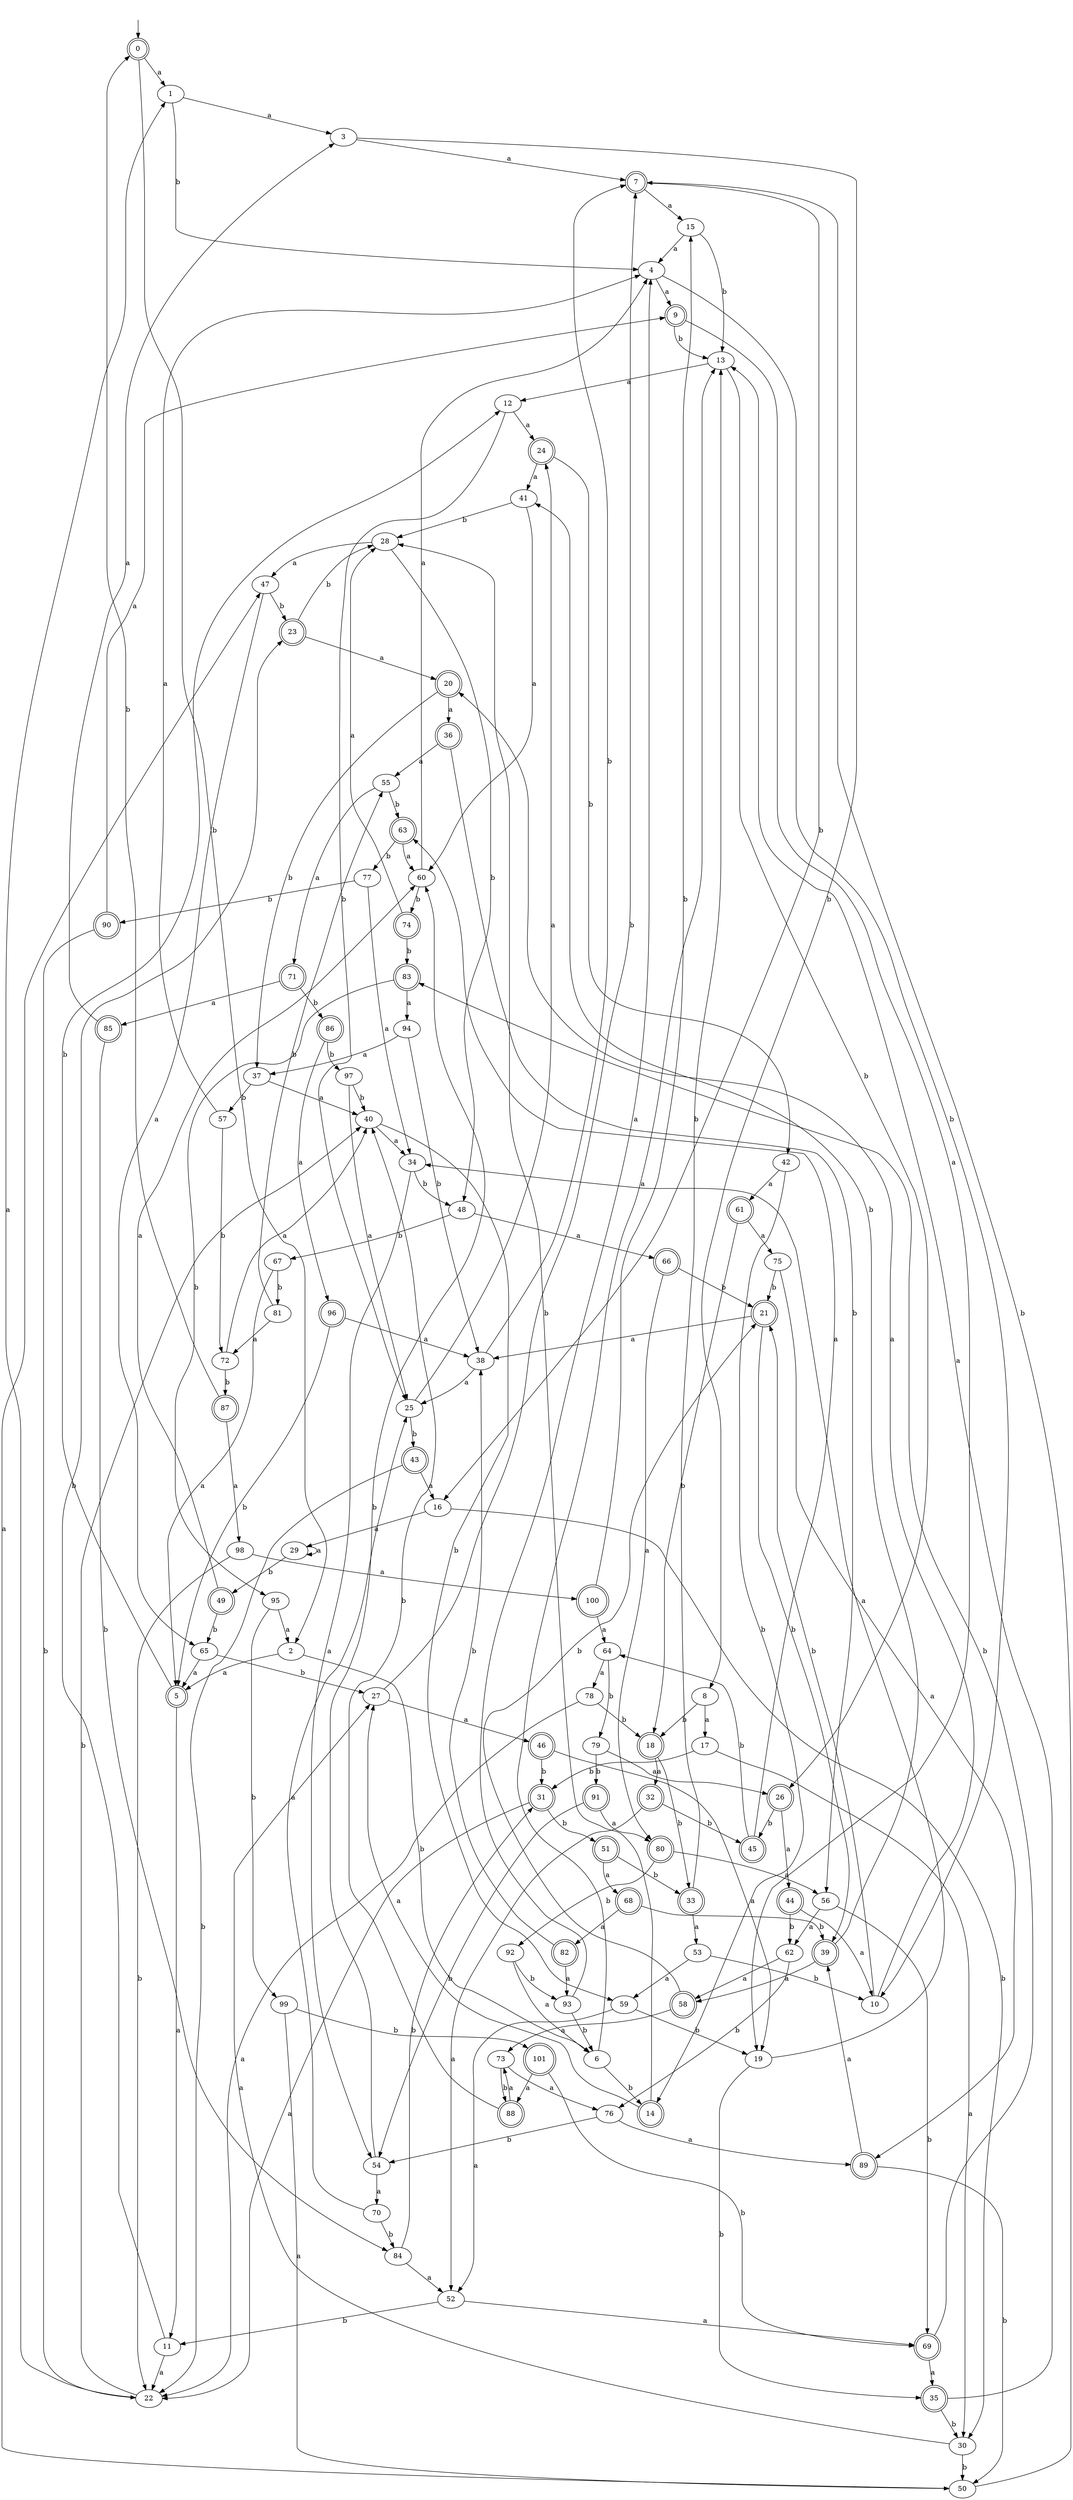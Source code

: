 digraph RandomDFA {
  __start0 [label="", shape=none];
  __start0 -> 0 [label=""];
  0 [shape=circle] [shape=doublecircle]
  0 -> 1 [label="a"]
  0 -> 2 [label="b"]
  1
  1 -> 3 [label="a"]
  1 -> 4 [label="b"]
  2
  2 -> 5 [label="a"]
  2 -> 6 [label="b"]
  3
  3 -> 7 [label="a"]
  3 -> 8 [label="b"]
  4
  4 -> 9 [label="a"]
  4 -> 10 [label="b"]
  5 [shape=doublecircle]
  5 -> 11 [label="a"]
  5 -> 12 [label="b"]
  6
  6 -> 13 [label="a"]
  6 -> 14 [label="b"]
  7 [shape=doublecircle]
  7 -> 15 [label="a"]
  7 -> 16 [label="b"]
  8
  8 -> 17 [label="a"]
  8 -> 18 [label="b"]
  9 [shape=doublecircle]
  9 -> 19 [label="a"]
  9 -> 13 [label="b"]
  10
  10 -> 20 [label="a"]
  10 -> 21 [label="b"]
  11
  11 -> 22 [label="a"]
  11 -> 23 [label="b"]
  12
  12 -> 24 [label="a"]
  12 -> 25 [label="b"]
  13
  13 -> 12 [label="a"]
  13 -> 26 [label="b"]
  14 [shape=doublecircle]
  14 -> 27 [label="a"]
  14 -> 28 [label="b"]
  15
  15 -> 4 [label="a"]
  15 -> 13 [label="b"]
  16
  16 -> 29 [label="a"]
  16 -> 30 [label="b"]
  17
  17 -> 30 [label="a"]
  17 -> 31 [label="b"]
  18 [shape=doublecircle]
  18 -> 32 [label="a"]
  18 -> 33 [label="b"]
  19
  19 -> 34 [label="a"]
  19 -> 35 [label="b"]
  20 [shape=doublecircle]
  20 -> 36 [label="a"]
  20 -> 37 [label="b"]
  21 [shape=doublecircle]
  21 -> 38 [label="a"]
  21 -> 39 [label="b"]
  22
  22 -> 1 [label="a"]
  22 -> 40 [label="b"]
  23 [shape=doublecircle]
  23 -> 20 [label="a"]
  23 -> 28 [label="b"]
  24 [shape=doublecircle]
  24 -> 41 [label="a"]
  24 -> 42 [label="b"]
  25
  25 -> 24 [label="a"]
  25 -> 43 [label="b"]
  26 [shape=doublecircle]
  26 -> 44 [label="a"]
  26 -> 45 [label="b"]
  27
  27 -> 46 [label="a"]
  27 -> 7 [label="b"]
  28
  28 -> 47 [label="a"]
  28 -> 48 [label="b"]
  29
  29 -> 29 [label="a"]
  29 -> 49 [label="b"]
  30
  30 -> 27 [label="a"]
  30 -> 50 [label="b"]
  31 [shape=doublecircle]
  31 -> 22 [label="a"]
  31 -> 51 [label="b"]
  32 [shape=doublecircle]
  32 -> 52 [label="a"]
  32 -> 45 [label="b"]
  33 [shape=doublecircle]
  33 -> 53 [label="a"]
  33 -> 13 [label="b"]
  34
  34 -> 54 [label="a"]
  34 -> 48 [label="b"]
  35 [shape=doublecircle]
  35 -> 13 [label="a"]
  35 -> 30 [label="b"]
  36 [shape=doublecircle]
  36 -> 55 [label="a"]
  36 -> 56 [label="b"]
  37
  37 -> 40 [label="a"]
  37 -> 57 [label="b"]
  38
  38 -> 25 [label="a"]
  38 -> 7 [label="b"]
  39 [shape=doublecircle]
  39 -> 58 [label="a"]
  39 -> 41 [label="b"]
  40
  40 -> 34 [label="a"]
  40 -> 59 [label="b"]
  41
  41 -> 60 [label="a"]
  41 -> 28 [label="b"]
  42
  42 -> 61 [label="a"]
  42 -> 14 [label="b"]
  43 [shape=doublecircle]
  43 -> 16 [label="a"]
  43 -> 22 [label="b"]
  44 [shape=doublecircle]
  44 -> 10 [label="a"]
  44 -> 62 [label="b"]
  45 [shape=doublecircle]
  45 -> 63 [label="a"]
  45 -> 64 [label="b"]
  46 [shape=doublecircle]
  46 -> 19 [label="a"]
  46 -> 31 [label="b"]
  47
  47 -> 65 [label="a"]
  47 -> 23 [label="b"]
  48
  48 -> 66 [label="a"]
  48 -> 67 [label="b"]
  49 [shape=doublecircle]
  49 -> 60 [label="a"]
  49 -> 65 [label="b"]
  50
  50 -> 47 [label="a"]
  50 -> 7 [label="b"]
  51 [shape=doublecircle]
  51 -> 68 [label="a"]
  51 -> 33 [label="b"]
  52
  52 -> 69 [label="a"]
  52 -> 11 [label="b"]
  53
  53 -> 59 [label="a"]
  53 -> 10 [label="b"]
  54
  54 -> 70 [label="a"]
  54 -> 60 [label="b"]
  55
  55 -> 71 [label="a"]
  55 -> 63 [label="b"]
  56
  56 -> 62 [label="a"]
  56 -> 69 [label="b"]
  57
  57 -> 4 [label="a"]
  57 -> 72 [label="b"]
  58 [shape=doublecircle]
  58 -> 73 [label="a"]
  58 -> 21 [label="b"]
  59
  59 -> 52 [label="a"]
  59 -> 19 [label="b"]
  60
  60 -> 4 [label="a"]
  60 -> 74 [label="b"]
  61 [shape=doublecircle]
  61 -> 75 [label="a"]
  61 -> 18 [label="b"]
  62
  62 -> 58 [label="a"]
  62 -> 76 [label="b"]
  63 [shape=doublecircle]
  63 -> 60 [label="a"]
  63 -> 77 [label="b"]
  64
  64 -> 78 [label="a"]
  64 -> 79 [label="b"]
  65
  65 -> 5 [label="a"]
  65 -> 27 [label="b"]
  66 [shape=doublecircle]
  66 -> 80 [label="a"]
  66 -> 21 [label="b"]
  67
  67 -> 5 [label="a"]
  67 -> 81 [label="b"]
  68 [shape=doublecircle]
  68 -> 82 [label="a"]
  68 -> 39 [label="b"]
  69 [shape=doublecircle]
  69 -> 35 [label="a"]
  69 -> 83 [label="b"]
  70
  70 -> 25 [label="a"]
  70 -> 84 [label="b"]
  71 [shape=doublecircle]
  71 -> 85 [label="a"]
  71 -> 86 [label="b"]
  72
  72 -> 40 [label="a"]
  72 -> 87 [label="b"]
  73
  73 -> 76 [label="a"]
  73 -> 88 [label="b"]
  74 [shape=doublecircle]
  74 -> 28 [label="a"]
  74 -> 83 [label="b"]
  75
  75 -> 89 [label="a"]
  75 -> 21 [label="b"]
  76
  76 -> 89 [label="a"]
  76 -> 54 [label="b"]
  77
  77 -> 34 [label="a"]
  77 -> 90 [label="b"]
  78
  78 -> 22 [label="a"]
  78 -> 18 [label="b"]
  79
  79 -> 26 [label="a"]
  79 -> 91 [label="b"]
  80 [shape=doublecircle]
  80 -> 56 [label="a"]
  80 -> 92 [label="b"]
  81
  81 -> 72 [label="a"]
  81 -> 55 [label="b"]
  82 [shape=doublecircle]
  82 -> 93 [label="a"]
  82 -> 38 [label="b"]
  83 [shape=doublecircle]
  83 -> 94 [label="a"]
  83 -> 95 [label="b"]
  84
  84 -> 52 [label="a"]
  84 -> 31 [label="b"]
  85 [shape=doublecircle]
  85 -> 3 [label="a"]
  85 -> 84 [label="b"]
  86 [shape=doublecircle]
  86 -> 96 [label="a"]
  86 -> 97 [label="b"]
  87 [shape=doublecircle]
  87 -> 98 [label="a"]
  87 -> 0 [label="b"]
  88 [shape=doublecircle]
  88 -> 73 [label="a"]
  88 -> 40 [label="b"]
  89 [shape=doublecircle]
  89 -> 39 [label="a"]
  89 -> 50 [label="b"]
  90 [shape=doublecircle]
  90 -> 9 [label="a"]
  90 -> 22 [label="b"]
  91 [shape=doublecircle]
  91 -> 80 [label="a"]
  91 -> 54 [label="b"]
  92
  92 -> 6 [label="a"]
  92 -> 93 [label="b"]
  93
  93 -> 4 [label="a"]
  93 -> 6 [label="b"]
  94
  94 -> 37 [label="a"]
  94 -> 38 [label="b"]
  95
  95 -> 2 [label="a"]
  95 -> 99 [label="b"]
  96 [shape=doublecircle]
  96 -> 38 [label="a"]
  96 -> 5 [label="b"]
  97
  97 -> 25 [label="a"]
  97 -> 40 [label="b"]
  98
  98 -> 100 [label="a"]
  98 -> 22 [label="b"]
  99
  99 -> 50 [label="a"]
  99 -> 101 [label="b"]
  100 [shape=doublecircle]
  100 -> 64 [label="a"]
  100 -> 15 [label="b"]
  101 [shape=doublecircle]
  101 -> 88 [label="a"]
  101 -> 69 [label="b"]
}
